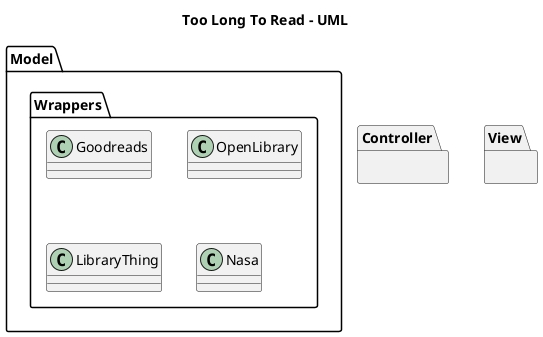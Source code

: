 @startuml "WEB_TooLongToRead_2023_UML"

skinparam linetype ortho

set namespaceSeparator .

title Too Long To Read - UML

package Controller {

}

package Model {
    package Wrappers {
        class Goodreads {

        }
        class OpenLibrary {

        }
        class LibraryThing {

        }
        class Nasa {

        }
    }
}

package View {

}

@enduml